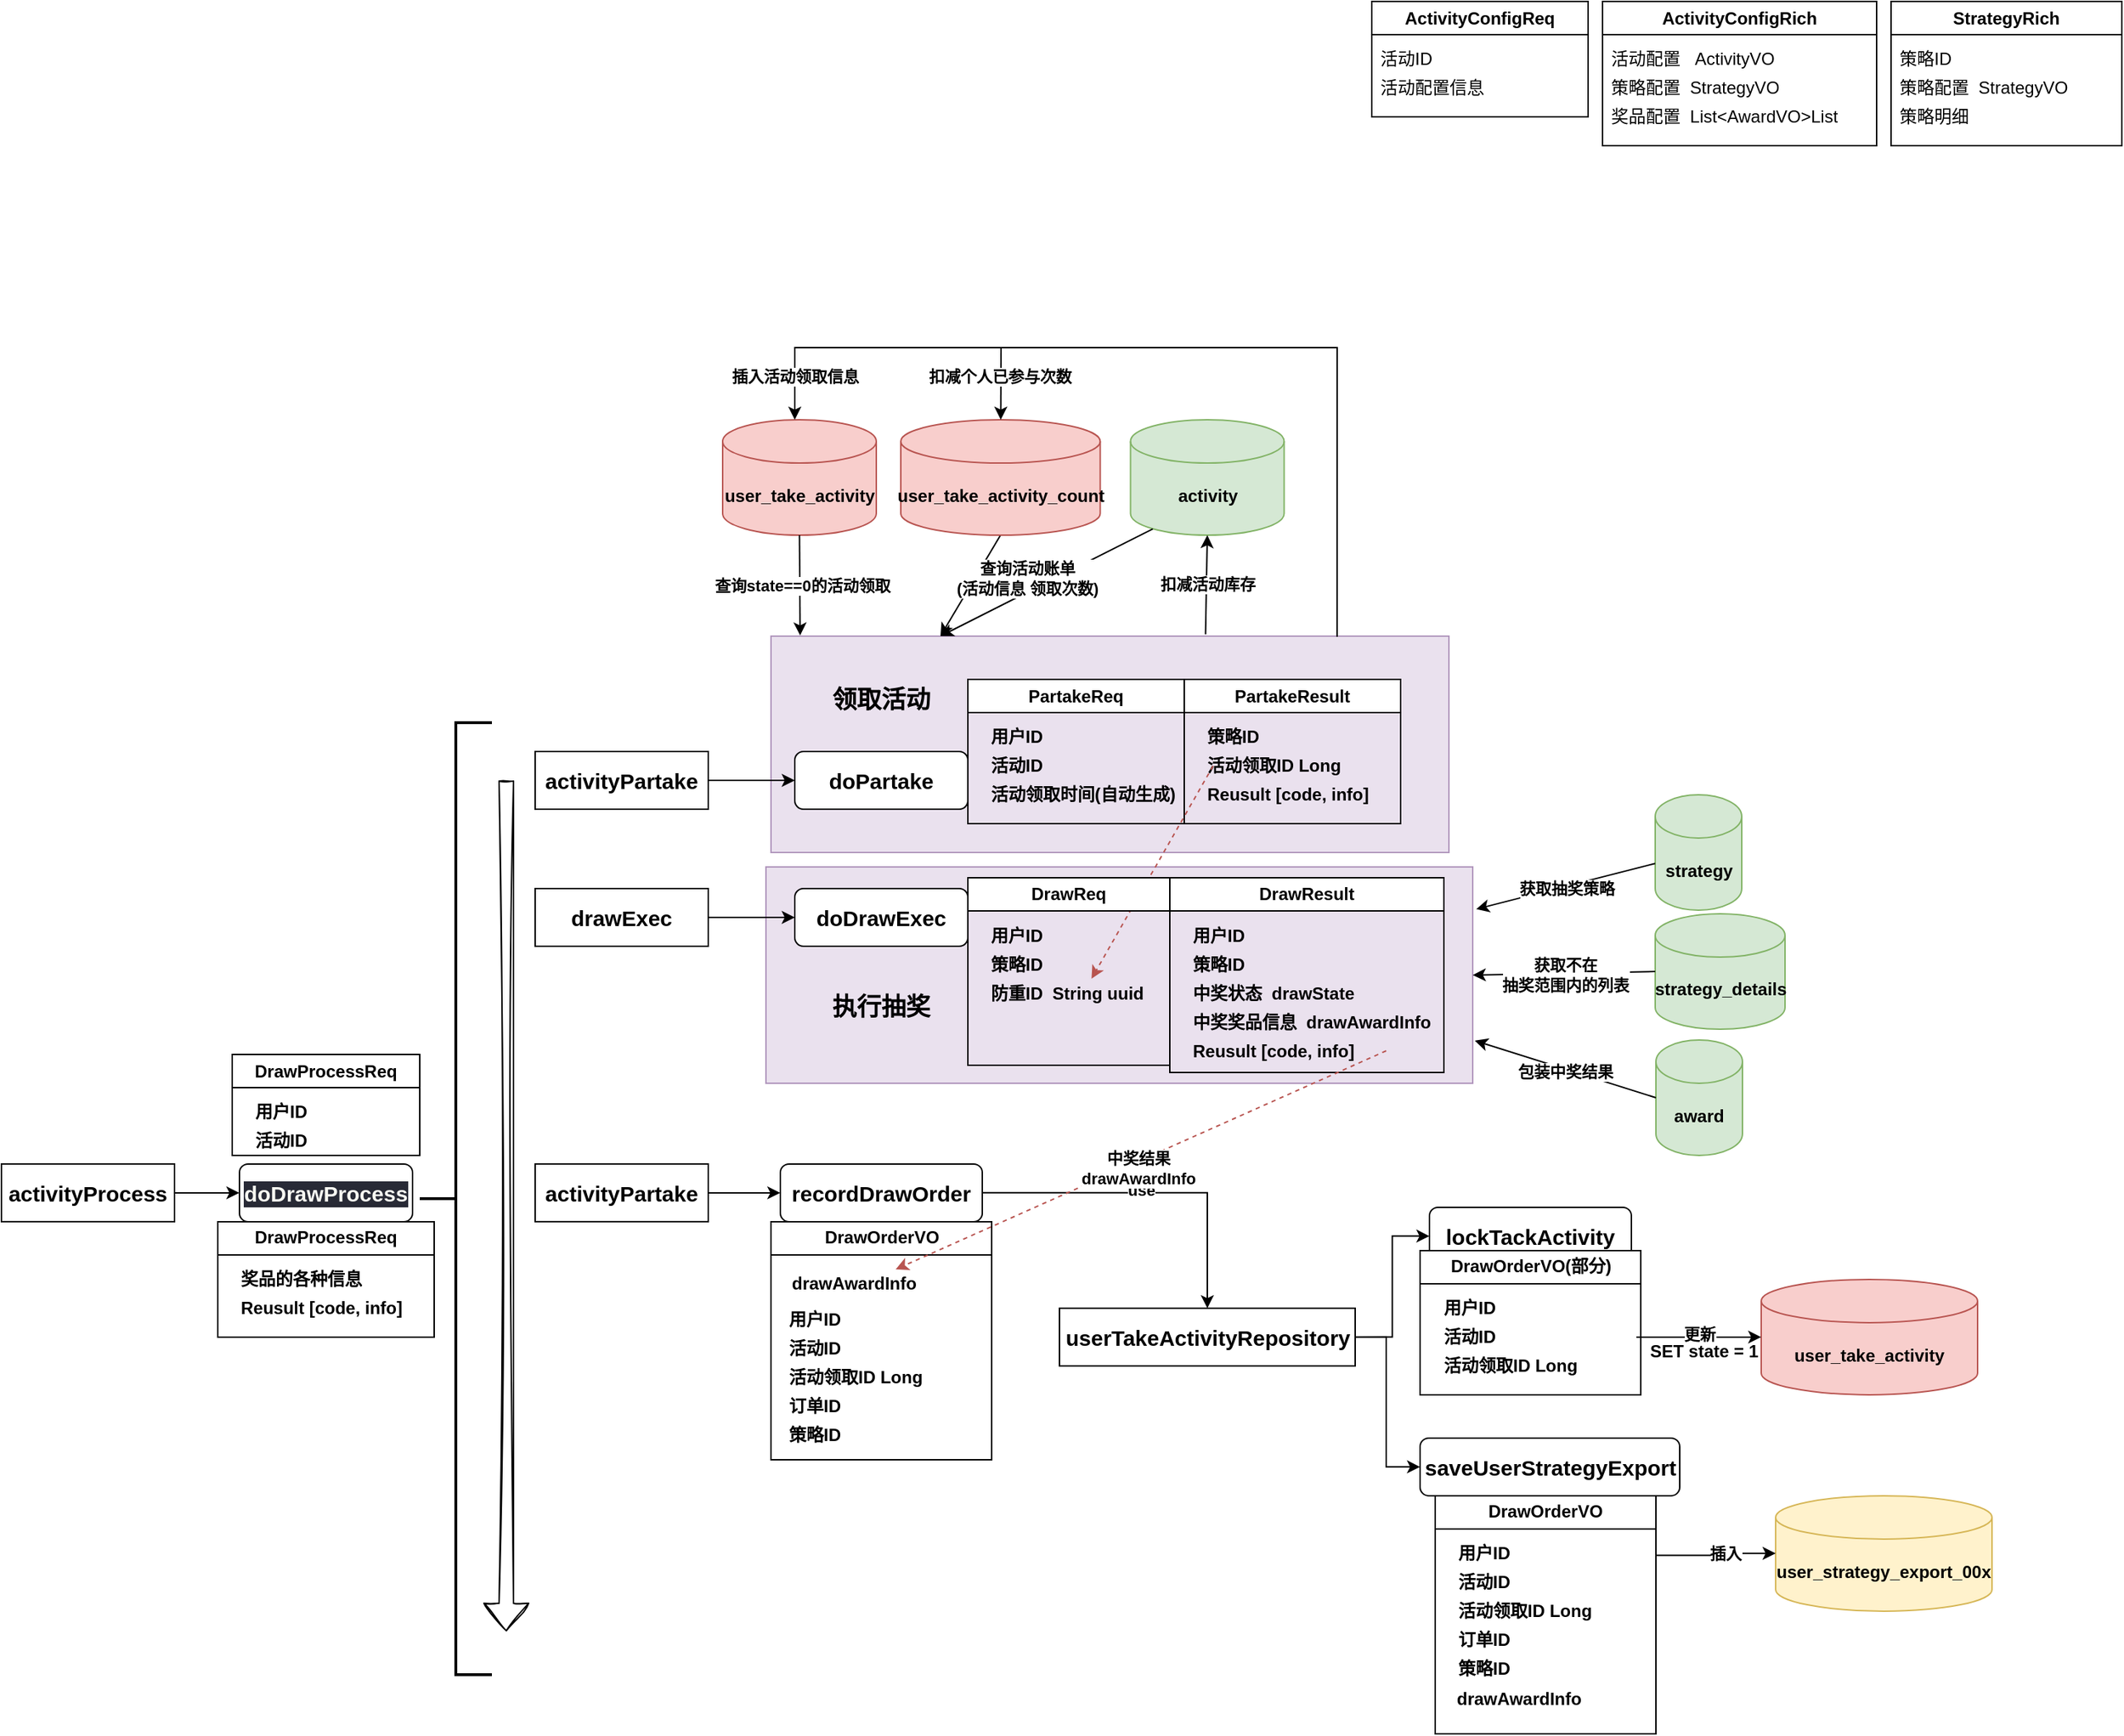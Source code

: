 <mxfile version="21.6.5" type="github">
  <diagram name="第 1 页" id="K2aoj24qo6fCBiK2xhCu">
    <mxGraphModel dx="1811" dy="1743" grid="1" gridSize="10" guides="1" tooltips="1" connect="1" arrows="1" fold="1" page="1" pageScale="1" pageWidth="827" pageHeight="1169" math="0" shadow="0">
      <root>
        <mxCell id="0" />
        <mxCell id="1" parent="0" />
        <mxCell id="bhpVkIt2kxP38X_LNIEm-8" value="" style="rounded=0;whiteSpace=wrap;html=1;opacity=70;fillColor=#e1d5e7;strokeColor=#9673a6;fontStyle=1" parent="1" vertex="1">
          <mxGeometry x="210" y="230" width="490" height="150" as="geometry" />
        </mxCell>
        <mxCell id="bhpVkIt2kxP38X_LNIEm-3" value="" style="rounded=0;whiteSpace=wrap;html=1;opacity=70;fillColor=#e1d5e7;strokeColor=#9673a6;fontStyle=1" parent="1" vertex="1">
          <mxGeometry x="213.5" y="70" width="470" height="150" as="geometry" />
        </mxCell>
        <mxCell id="P5Fd3_mxE8bLp7_tiNSp-10" value="" style="edgeStyle=orthogonalEdgeStyle;rounded=0;orthogonalLoop=1;jettySize=auto;html=1;fontStyle=1" parent="1" source="P5Fd3_mxE8bLp7_tiNSp-1" target="P5Fd3_mxE8bLp7_tiNSp-9" edge="1">
          <mxGeometry relative="1" as="geometry" />
        </mxCell>
        <mxCell id="P5Fd3_mxE8bLp7_tiNSp-1" value="&lt;font style=&quot;font-size: 15px;&quot;&gt;activityPartake&lt;/font&gt;" style="rounded=0;whiteSpace=wrap;html=1;fontStyle=1" parent="1" vertex="1">
          <mxGeometry x="50" y="150" width="120" height="40" as="geometry" />
        </mxCell>
        <mxCell id="P5Fd3_mxE8bLp7_tiNSp-9" value="&lt;font style=&quot;font-size: 15px;&quot;&gt;doPartake&lt;/font&gt;" style="rounded=1;whiteSpace=wrap;html=1;glass=0;shadow=0;fontStyle=1" parent="1" vertex="1">
          <mxGeometry x="230" y="150" width="120" height="40" as="geometry" />
        </mxCell>
        <mxCell id="P5Fd3_mxE8bLp7_tiNSp-16" value="&lt;div data-darkreader-inline-color=&quot;&quot; data-darkreader-inline-bgcolor=&quot;&quot; style=&quot;background-color: rgb(40, 42, 54); color: rgb(248, 248, 242); --darkreader-inline-bgcolor: #20222b; --darkreader-inline-color: #e8e8d5;&quot;&gt;&lt;font style=&quot;font-size: 15px;&quot;&gt;doDrawProcess&lt;/font&gt;&lt;/div&gt;" style="rounded=1;whiteSpace=wrap;html=1;glass=0;shadow=0;fontStyle=1" parent="1" vertex="1">
          <mxGeometry x="-155" y="435.94" width="120" height="40" as="geometry" />
        </mxCell>
        <mxCell id="P5Fd3_mxE8bLp7_tiNSp-20" value="" style="strokeWidth=2;html=1;shape=mxgraph.flowchart.annotation_2;align=left;labelPosition=right;pointerEvents=1;fontStyle=1" parent="1" vertex="1">
          <mxGeometry x="-30" y="130" width="50" height="660" as="geometry" />
        </mxCell>
        <mxCell id="P5Fd3_mxE8bLp7_tiNSp-42" value="PartakeReq" style="swimlane;whiteSpace=wrap;html=1;fontStyle=1" parent="1" vertex="1">
          <mxGeometry x="350" y="100" width="150" height="100" as="geometry" />
        </mxCell>
        <mxCell id="P5Fd3_mxE8bLp7_tiNSp-43" value="用户ID" style="text;strokeColor=none;fillColor=none;align=left;verticalAlign=middle;spacingLeft=4;spacingRight=4;overflow=hidden;points=[[0,0.5],[1,0.5]];portConstraint=eastwest;rotatable=0;whiteSpace=wrap;html=1;fontStyle=1" parent="P5Fd3_mxE8bLp7_tiNSp-42" vertex="1">
          <mxGeometry x="10" y="30" width="100" height="20" as="geometry" />
        </mxCell>
        <mxCell id="P5Fd3_mxE8bLp7_tiNSp-44" value="活动ID" style="text;strokeColor=none;fillColor=none;align=left;verticalAlign=middle;spacingLeft=4;spacingRight=4;overflow=hidden;points=[[0,0.5],[1,0.5]];portConstraint=eastwest;rotatable=0;whiteSpace=wrap;html=1;fontStyle=1" parent="P5Fd3_mxE8bLp7_tiNSp-42" vertex="1">
          <mxGeometry x="10" y="50" width="140" height="20" as="geometry" />
        </mxCell>
        <mxCell id="P5Fd3_mxE8bLp7_tiNSp-56" value="活动领取时间(自动生成)" style="text;strokeColor=none;fillColor=none;align=left;verticalAlign=middle;spacingLeft=4;spacingRight=4;overflow=hidden;points=[[0,0.5],[1,0.5]];portConstraint=eastwest;rotatable=0;whiteSpace=wrap;html=1;fontStyle=1" parent="P5Fd3_mxE8bLp7_tiNSp-42" vertex="1">
          <mxGeometry x="10" y="70" width="140" height="20" as="geometry" />
        </mxCell>
        <mxCell id="P5Fd3_mxE8bLp7_tiNSp-45" value="DrawProcessReq" style="swimlane;whiteSpace=wrap;html=1;fontStyle=1" parent="1" vertex="1">
          <mxGeometry x="-160" y="360" width="130" height="70" as="geometry" />
        </mxCell>
        <mxCell id="P5Fd3_mxE8bLp7_tiNSp-46" value="用户ID" style="text;strokeColor=none;fillColor=none;align=left;verticalAlign=middle;spacingLeft=4;spacingRight=4;overflow=hidden;points=[[0,0.5],[1,0.5]];portConstraint=eastwest;rotatable=0;whiteSpace=wrap;html=1;fontStyle=1" parent="P5Fd3_mxE8bLp7_tiNSp-45" vertex="1">
          <mxGeometry x="10" y="30" width="100" height="20" as="geometry" />
        </mxCell>
        <mxCell id="P5Fd3_mxE8bLp7_tiNSp-47" value="活动ID" style="text;strokeColor=none;fillColor=none;align=left;verticalAlign=middle;spacingLeft=4;spacingRight=4;overflow=hidden;points=[[0,0.5],[1,0.5]];portConstraint=eastwest;rotatable=0;whiteSpace=wrap;html=1;fontStyle=1" parent="P5Fd3_mxE8bLp7_tiNSp-45" vertex="1">
          <mxGeometry x="10" y="50" width="140" height="20" as="geometry" />
        </mxCell>
        <mxCell id="P5Fd3_mxE8bLp7_tiNSp-58" value="" style="edgeStyle=orthogonalEdgeStyle;rounded=0;orthogonalLoop=1;jettySize=auto;html=1;fontStyle=1" parent="1" source="P5Fd3_mxE8bLp7_tiNSp-48" target="P5Fd3_mxE8bLp7_tiNSp-57" edge="1">
          <mxGeometry relative="1" as="geometry" />
        </mxCell>
        <mxCell id="P5Fd3_mxE8bLp7_tiNSp-48" value="&lt;font style=&quot;font-size: 15px;&quot;&gt;drawExec&lt;/font&gt;" style="rounded=0;whiteSpace=wrap;html=1;fontStyle=1" parent="1" vertex="1">
          <mxGeometry x="50" y="245" width="120" height="40" as="geometry" />
        </mxCell>
        <mxCell id="P5Fd3_mxE8bLp7_tiNSp-49" value="DrawProcessReq" style="swimlane;whiteSpace=wrap;html=1;fontStyle=1" parent="1" vertex="1">
          <mxGeometry x="-170" y="475.94" width="150" height="80" as="geometry" />
        </mxCell>
        <mxCell id="P5Fd3_mxE8bLp7_tiNSp-50" value="奖品的各种信息" style="text;strokeColor=none;fillColor=none;align=left;verticalAlign=middle;spacingLeft=4;spacingRight=4;overflow=hidden;points=[[0,0.5],[1,0.5]];portConstraint=eastwest;rotatable=0;whiteSpace=wrap;html=1;fontStyle=1" parent="P5Fd3_mxE8bLp7_tiNSp-49" vertex="1">
          <mxGeometry x="10" y="30" width="100" height="20" as="geometry" />
        </mxCell>
        <mxCell id="P5Fd3_mxE8bLp7_tiNSp-85" value="Reusult [code, info]" style="text;strokeColor=none;fillColor=none;align=left;verticalAlign=middle;spacingLeft=4;spacingRight=4;overflow=hidden;points=[[0,0.5],[1,0.5]];portConstraint=eastwest;rotatable=0;whiteSpace=wrap;html=1;fontStyle=1" parent="P5Fd3_mxE8bLp7_tiNSp-49" vertex="1">
          <mxGeometry x="10" y="50" width="140" height="20" as="geometry" />
        </mxCell>
        <mxCell id="P5Fd3_mxE8bLp7_tiNSp-53" value="ActivityConfigReq" style="swimlane;whiteSpace=wrap;html=1;" parent="1" vertex="1">
          <mxGeometry x="630" y="-370" width="150" height="80" as="geometry" />
        </mxCell>
        <mxCell id="P5Fd3_mxE8bLp7_tiNSp-54" value="活动配置信息" style="text;strokeColor=none;fillColor=none;align=left;verticalAlign=middle;spacingLeft=4;spacingRight=4;overflow=hidden;points=[[0,0.5],[1,0.5]];portConstraint=eastwest;rotatable=0;whiteSpace=wrap;html=1;" parent="P5Fd3_mxE8bLp7_tiNSp-53" vertex="1">
          <mxGeometry y="50" width="100" height="20" as="geometry" />
        </mxCell>
        <mxCell id="P5Fd3_mxE8bLp7_tiNSp-55" value="活动ID" style="text;strokeColor=none;fillColor=none;align=left;verticalAlign=middle;spacingLeft=4;spacingRight=4;overflow=hidden;points=[[0,0.5],[1,0.5]];portConstraint=eastwest;rotatable=0;whiteSpace=wrap;html=1;" parent="P5Fd3_mxE8bLp7_tiNSp-53" vertex="1">
          <mxGeometry y="30" width="140" height="20" as="geometry" />
        </mxCell>
        <mxCell id="P5Fd3_mxE8bLp7_tiNSp-63" value="PartakeResult" style="swimlane;whiteSpace=wrap;html=1;fontStyle=1" parent="1" vertex="1">
          <mxGeometry x="500" y="100" width="150" height="100" as="geometry" />
        </mxCell>
        <mxCell id="P5Fd3_mxE8bLp7_tiNSp-64" value="策略ID" style="text;strokeColor=none;fillColor=none;align=left;verticalAlign=middle;spacingLeft=4;spacingRight=4;overflow=hidden;points=[[0,0.5],[1,0.5]];portConstraint=eastwest;rotatable=0;whiteSpace=wrap;html=1;fontStyle=1" parent="P5Fd3_mxE8bLp7_tiNSp-63" vertex="1">
          <mxGeometry x="10" y="30" width="100" height="20" as="geometry" />
        </mxCell>
        <mxCell id="P5Fd3_mxE8bLp7_tiNSp-65" value="活动领取ID Long takeId" style="text;strokeColor=none;fillColor=none;align=left;verticalAlign=middle;spacingLeft=4;spacingRight=4;overflow=hidden;points=[[0,0.5],[1,0.5]];portConstraint=eastwest;rotatable=0;whiteSpace=wrap;html=1;fontStyle=1" parent="P5Fd3_mxE8bLp7_tiNSp-63" vertex="1">
          <mxGeometry x="10" y="50" width="140" height="20" as="geometry" />
        </mxCell>
        <mxCell id="P5Fd3_mxE8bLp7_tiNSp-66" value="Reusult [code, info]" style="text;strokeColor=none;fillColor=none;align=left;verticalAlign=middle;spacingLeft=4;spacingRight=4;overflow=hidden;points=[[0,0.5],[1,0.5]];portConstraint=eastwest;rotatable=0;whiteSpace=wrap;html=1;fontStyle=1" parent="P5Fd3_mxE8bLp7_tiNSp-63" vertex="1">
          <mxGeometry x="10" y="70" width="140" height="20" as="geometry" />
        </mxCell>
        <mxCell id="P5Fd3_mxE8bLp7_tiNSp-83" value="" style="endArrow=classic;html=1;rounded=0;dashed=1;fillColor=#f8cecc;strokeColor=#b85450;fontStyle=1" parent="P5Fd3_mxE8bLp7_tiNSp-63" target="P5Fd3_mxE8bLp7_tiNSp-62" edge="1">
          <mxGeometry width="50" height="50" relative="1" as="geometry">
            <mxPoint x="20" y="60" as="sourcePoint" />
            <mxPoint x="-30" y="110" as="targetPoint" />
          </mxGeometry>
        </mxCell>
        <mxCell id="P5Fd3_mxE8bLp7_tiNSp-67" value="ActivityConfigRich" style="swimlane;whiteSpace=wrap;html=1;" parent="1" vertex="1">
          <mxGeometry x="790" y="-370" width="190" height="100" as="geometry" />
        </mxCell>
        <mxCell id="P5Fd3_mxE8bLp7_tiNSp-68" value="策略配置&amp;nbsp;&amp;nbsp;StrategyVO" style="text;strokeColor=none;fillColor=none;align=left;verticalAlign=middle;spacingLeft=4;spacingRight=4;overflow=hidden;points=[[0,0.5],[1,0.5]];portConstraint=eastwest;rotatable=0;whiteSpace=wrap;html=1;" parent="P5Fd3_mxE8bLp7_tiNSp-67" vertex="1">
          <mxGeometry y="50" width="160" height="20" as="geometry" />
        </mxCell>
        <mxCell id="P5Fd3_mxE8bLp7_tiNSp-69" value="活动配置&amp;nbsp; &amp;nbsp;ActivityVO" style="text;strokeColor=none;fillColor=none;align=left;verticalAlign=middle;spacingLeft=4;spacingRight=4;overflow=hidden;points=[[0,0.5],[1,0.5]];portConstraint=eastwest;rotatable=0;whiteSpace=wrap;html=1;" parent="P5Fd3_mxE8bLp7_tiNSp-67" vertex="1">
          <mxGeometry y="30" width="150" height="20" as="geometry" />
        </mxCell>
        <mxCell id="P5Fd3_mxE8bLp7_tiNSp-70" value="奖品配置&amp;nbsp;&amp;nbsp;List&amp;lt;AwardVO&amp;gt;List" style="text;strokeColor=none;fillColor=none;align=left;verticalAlign=middle;spacingLeft=4;spacingRight=4;overflow=hidden;points=[[0,0.5],[1,0.5]];portConstraint=eastwest;rotatable=0;whiteSpace=wrap;html=1;" parent="P5Fd3_mxE8bLp7_tiNSp-67" vertex="1">
          <mxGeometry y="70" width="190" height="20" as="geometry" />
        </mxCell>
        <mxCell id="P5Fd3_mxE8bLp7_tiNSp-78" value="StrategyRich" style="swimlane;whiteSpace=wrap;html=1;" parent="1" vertex="1">
          <mxGeometry x="990" y="-370" width="160" height="100" as="geometry" />
        </mxCell>
        <mxCell id="P5Fd3_mxE8bLp7_tiNSp-80" value="策略ID" style="text;strokeColor=none;fillColor=none;align=left;verticalAlign=middle;spacingLeft=4;spacingRight=4;overflow=hidden;points=[[0,0.5],[1,0.5]];portConstraint=eastwest;rotatable=0;whiteSpace=wrap;html=1;" parent="P5Fd3_mxE8bLp7_tiNSp-78" vertex="1">
          <mxGeometry y="30" width="140" height="20" as="geometry" />
        </mxCell>
        <mxCell id="P5Fd3_mxE8bLp7_tiNSp-81" value="策略配置&amp;nbsp;&amp;nbsp;StrategyVO" style="text;strokeColor=none;fillColor=none;align=left;verticalAlign=middle;spacingLeft=4;spacingRight=4;overflow=hidden;points=[[0,0.5],[1,0.5]];portConstraint=eastwest;rotatable=0;whiteSpace=wrap;html=1;" parent="P5Fd3_mxE8bLp7_tiNSp-78" vertex="1">
          <mxGeometry y="50" width="160" height="20" as="geometry" />
        </mxCell>
        <mxCell id="P5Fd3_mxE8bLp7_tiNSp-82" value="策略明细&amp;nbsp;&amp;nbsp;" style="text;strokeColor=none;fillColor=none;align=left;verticalAlign=middle;spacingLeft=4;spacingRight=4;overflow=hidden;points=[[0,0.5],[1,0.5]];portConstraint=eastwest;rotatable=0;whiteSpace=wrap;html=1;" parent="P5Fd3_mxE8bLp7_tiNSp-78" vertex="1">
          <mxGeometry y="70" width="160" height="20" as="geometry" />
        </mxCell>
        <mxCell id="P5Fd3_mxE8bLp7_tiNSp-88" value="" style="edgeStyle=orthogonalEdgeStyle;rounded=0;orthogonalLoop=1;jettySize=auto;html=1;fontStyle=1" parent="1" source="P5Fd3_mxE8bLp7_tiNSp-86" target="P5Fd3_mxE8bLp7_tiNSp-87" edge="1">
          <mxGeometry relative="1" as="geometry" />
        </mxCell>
        <mxCell id="P5Fd3_mxE8bLp7_tiNSp-86" value="&lt;font style=&quot;font-size: 15px;&quot;&gt;activityPartake&lt;/font&gt;" style="rounded=0;whiteSpace=wrap;html=1;fontStyle=1" parent="1" vertex="1">
          <mxGeometry x="50" y="435.94" width="120" height="40" as="geometry" />
        </mxCell>
        <mxCell id="P5Fd3_mxE8bLp7_tiNSp-98" value="" style="edgeStyle=orthogonalEdgeStyle;rounded=0;orthogonalLoop=1;jettySize=auto;html=1;fontStyle=1" parent="1" source="P5Fd3_mxE8bLp7_tiNSp-87" target="P5Fd3_mxE8bLp7_tiNSp-97" edge="1">
          <mxGeometry relative="1" as="geometry">
            <Array as="points">
              <mxPoint x="516" y="456" />
            </Array>
          </mxGeometry>
        </mxCell>
        <mxCell id="P5Fd3_mxE8bLp7_tiNSp-99" value="use" style="edgeLabel;html=1;align=center;verticalAlign=middle;resizable=0;points=[];fontStyle=1" parent="P5Fd3_mxE8bLp7_tiNSp-98" vertex="1" connectable="0">
          <mxGeometry x="-0.067" y="2" relative="1" as="geometry">
            <mxPoint as="offset" />
          </mxGeometry>
        </mxCell>
        <mxCell id="P5Fd3_mxE8bLp7_tiNSp-87" value="&lt;font style=&quot;font-size: 15px;&quot;&gt;recordDrawOrder&lt;/font&gt;" style="rounded=1;whiteSpace=wrap;html=1;glass=0;shadow=0;fontStyle=1" parent="1" vertex="1">
          <mxGeometry x="220" y="435.94" width="140" height="40" as="geometry" />
        </mxCell>
        <mxCell id="P5Fd3_mxE8bLp7_tiNSp-89" value="DrawOrderVO" style="swimlane;whiteSpace=wrap;html=1;fontStyle=1" parent="1" vertex="1">
          <mxGeometry x="213.5" y="475.94" width="153" height="165" as="geometry" />
        </mxCell>
        <mxCell id="P5Fd3_mxE8bLp7_tiNSp-90" value="用户ID" style="text;strokeColor=none;fillColor=none;align=left;verticalAlign=middle;spacingLeft=4;spacingRight=4;overflow=hidden;points=[[0,0.5],[1,0.5]];portConstraint=eastwest;rotatable=0;whiteSpace=wrap;html=1;fontStyle=1" parent="P5Fd3_mxE8bLp7_tiNSp-89" vertex="1">
          <mxGeometry x="6.5" y="58.06" width="100" height="20" as="geometry" />
        </mxCell>
        <mxCell id="P5Fd3_mxE8bLp7_tiNSp-91" value="活动ID" style="text;strokeColor=none;fillColor=none;align=left;verticalAlign=middle;spacingLeft=4;spacingRight=4;overflow=hidden;points=[[0,0.5],[1,0.5]];portConstraint=eastwest;rotatable=0;whiteSpace=wrap;html=1;fontStyle=1" parent="P5Fd3_mxE8bLp7_tiNSp-89" vertex="1">
          <mxGeometry x="6.5" y="78.06" width="140" height="20" as="geometry" />
        </mxCell>
        <mxCell id="P5Fd3_mxE8bLp7_tiNSp-93" value="活动领取ID Long takeId" style="text;strokeColor=none;fillColor=none;align=left;verticalAlign=middle;spacingLeft=4;spacingRight=4;overflow=hidden;points=[[0,0.5],[1,0.5]];portConstraint=eastwest;rotatable=0;whiteSpace=wrap;html=1;fontStyle=1" parent="P5Fd3_mxE8bLp7_tiNSp-89" vertex="1">
          <mxGeometry x="6.5" y="98.06" width="140" height="20" as="geometry" />
        </mxCell>
        <mxCell id="P5Fd3_mxE8bLp7_tiNSp-92" value="订单ID" style="text;strokeColor=none;fillColor=none;align=left;verticalAlign=middle;spacingLeft=4;spacingRight=4;overflow=hidden;points=[[0,0.5],[1,0.5]];portConstraint=eastwest;rotatable=0;whiteSpace=wrap;html=1;fontStyle=1" parent="P5Fd3_mxE8bLp7_tiNSp-89" vertex="1">
          <mxGeometry x="6.5" y="118.06" width="140" height="20" as="geometry" />
        </mxCell>
        <mxCell id="P5Fd3_mxE8bLp7_tiNSp-94" value="策略ID" style="text;strokeColor=none;fillColor=none;align=left;verticalAlign=middle;spacingLeft=4;spacingRight=4;overflow=hidden;points=[[0,0.5],[1,0.5]];portConstraint=eastwest;rotatable=0;whiteSpace=wrap;html=1;fontStyle=1" parent="P5Fd3_mxE8bLp7_tiNSp-89" vertex="1">
          <mxGeometry x="6.5" y="138.06" width="140" height="20" as="geometry" />
        </mxCell>
        <mxCell id="P5Fd3_mxE8bLp7_tiNSp-96" value="drawAwardInfo" style="text;strokeColor=none;fillColor=none;align=left;verticalAlign=middle;spacingLeft=4;spacingRight=4;overflow=hidden;points=[[0,0.5],[1,0.5]];portConstraint=eastwest;rotatable=0;whiteSpace=wrap;html=1;fontStyle=1" parent="P5Fd3_mxE8bLp7_tiNSp-89" vertex="1">
          <mxGeometry x="8" y="33.06" width="112" height="20" as="geometry" />
        </mxCell>
        <mxCell id="P5Fd3_mxE8bLp7_tiNSp-101" value="" style="edgeStyle=orthogonalEdgeStyle;rounded=0;orthogonalLoop=1;jettySize=auto;html=1;entryX=0;entryY=0.5;entryDx=0;entryDy=0;fontStyle=1" parent="1" source="P5Fd3_mxE8bLp7_tiNSp-97" target="P5Fd3_mxE8bLp7_tiNSp-100" edge="1">
          <mxGeometry relative="1" as="geometry" />
        </mxCell>
        <mxCell id="P5Fd3_mxE8bLp7_tiNSp-114" style="edgeStyle=orthogonalEdgeStyle;rounded=0;orthogonalLoop=1;jettySize=auto;html=1;exitX=1;exitY=0.5;exitDx=0;exitDy=0;entryX=0;entryY=0.5;entryDx=0;entryDy=0;fontStyle=1" parent="1" source="P5Fd3_mxE8bLp7_tiNSp-97" target="P5Fd3_mxE8bLp7_tiNSp-109" edge="1">
          <mxGeometry relative="1" as="geometry">
            <Array as="points">
              <mxPoint x="640" y="555.94" />
              <mxPoint x="640" y="645.94" />
            </Array>
          </mxGeometry>
        </mxCell>
        <mxCell id="P5Fd3_mxE8bLp7_tiNSp-97" value="&lt;font style=&quot;font-size: 15px;&quot;&gt;userTakeActivityRepository&lt;/font&gt;" style="rounded=0;whiteSpace=wrap;html=1;fontStyle=1" parent="1" vertex="1">
          <mxGeometry x="413.5" y="535.94" width="205" height="40" as="geometry" />
        </mxCell>
        <mxCell id="P5Fd3_mxE8bLp7_tiNSp-100" value="&lt;font style=&quot;font-size: 15px;&quot;&gt;lockTackActivity&lt;/font&gt;" style="rounded=1;whiteSpace=wrap;html=1;glass=0;shadow=0;fontStyle=1" parent="1" vertex="1">
          <mxGeometry x="670" y="465.94" width="140" height="40" as="geometry" />
        </mxCell>
        <mxCell id="P5Fd3_mxE8bLp7_tiNSp-102" value="DrawOrderVO(部分)" style="swimlane;whiteSpace=wrap;html=1;fontStyle=1" parent="1" vertex="1">
          <mxGeometry x="663.5" y="495.94" width="153" height="100" as="geometry" />
        </mxCell>
        <mxCell id="P5Fd3_mxE8bLp7_tiNSp-103" value="用户ID" style="text;strokeColor=none;fillColor=none;align=left;verticalAlign=middle;spacingLeft=4;spacingRight=4;overflow=hidden;points=[[0,0.5],[1,0.5]];portConstraint=eastwest;rotatable=0;whiteSpace=wrap;html=1;fontStyle=1" parent="P5Fd3_mxE8bLp7_tiNSp-102" vertex="1">
          <mxGeometry x="10" y="30" width="100" height="20" as="geometry" />
        </mxCell>
        <mxCell id="P5Fd3_mxE8bLp7_tiNSp-104" value="活动ID" style="text;strokeColor=none;fillColor=none;align=left;verticalAlign=middle;spacingLeft=4;spacingRight=4;overflow=hidden;points=[[0,0.5],[1,0.5]];portConstraint=eastwest;rotatable=0;whiteSpace=wrap;html=1;fontStyle=1" parent="P5Fd3_mxE8bLp7_tiNSp-102" vertex="1">
          <mxGeometry x="10" y="50" width="140" height="20" as="geometry" />
        </mxCell>
        <mxCell id="P5Fd3_mxE8bLp7_tiNSp-105" value="活动领取ID Long takeId" style="text;strokeColor=none;fillColor=none;align=left;verticalAlign=middle;spacingLeft=4;spacingRight=4;overflow=hidden;points=[[0,0.5],[1,0.5]];portConstraint=eastwest;rotatable=0;whiteSpace=wrap;html=1;fontStyle=1" parent="P5Fd3_mxE8bLp7_tiNSp-102" vertex="1">
          <mxGeometry x="10" y="70" width="140" height="20" as="geometry" />
        </mxCell>
        <mxCell id="P5Fd3_mxE8bLp7_tiNSp-109" value="&lt;font style=&quot;font-size: 15px;&quot;&gt;saveUserStrategyExport&lt;/font&gt;" style="rounded=1;whiteSpace=wrap;html=1;glass=0;shadow=0;fontStyle=1" parent="1" vertex="1">
          <mxGeometry x="663.5" y="625.94" width="180" height="40" as="geometry" />
        </mxCell>
        <mxCell id="P5Fd3_mxE8bLp7_tiNSp-115" value="DrawOrderVO" style="swimlane;whiteSpace=wrap;html=1;fontStyle=1" parent="1" vertex="1">
          <mxGeometry x="674" y="665.94" width="153" height="165" as="geometry" />
        </mxCell>
        <mxCell id="P5Fd3_mxE8bLp7_tiNSp-116" value="用户ID" style="text;strokeColor=none;fillColor=none;align=left;verticalAlign=middle;spacingLeft=4;spacingRight=4;overflow=hidden;points=[[0,0.5],[1,0.5]];portConstraint=eastwest;rotatable=0;whiteSpace=wrap;html=1;fontStyle=1" parent="P5Fd3_mxE8bLp7_tiNSp-115" vertex="1">
          <mxGeometry x="10" y="30" width="100" height="20" as="geometry" />
        </mxCell>
        <mxCell id="P5Fd3_mxE8bLp7_tiNSp-117" value="活动ID" style="text;strokeColor=none;fillColor=none;align=left;verticalAlign=middle;spacingLeft=4;spacingRight=4;overflow=hidden;points=[[0,0.5],[1,0.5]];portConstraint=eastwest;rotatable=0;whiteSpace=wrap;html=1;fontStyle=1" parent="P5Fd3_mxE8bLp7_tiNSp-115" vertex="1">
          <mxGeometry x="10" y="50" width="140" height="20" as="geometry" />
        </mxCell>
        <mxCell id="P5Fd3_mxE8bLp7_tiNSp-118" value="活动领取ID Long takeId" style="text;strokeColor=none;fillColor=none;align=left;verticalAlign=middle;spacingLeft=4;spacingRight=4;overflow=hidden;points=[[0,0.5],[1,0.5]];portConstraint=eastwest;rotatable=0;whiteSpace=wrap;html=1;fontStyle=1" parent="P5Fd3_mxE8bLp7_tiNSp-115" vertex="1">
          <mxGeometry x="10" y="70" width="140" height="20" as="geometry" />
        </mxCell>
        <mxCell id="P5Fd3_mxE8bLp7_tiNSp-119" value="订单ID" style="text;strokeColor=none;fillColor=none;align=left;verticalAlign=middle;spacingLeft=4;spacingRight=4;overflow=hidden;points=[[0,0.5],[1,0.5]];portConstraint=eastwest;rotatable=0;whiteSpace=wrap;html=1;fontStyle=1" parent="P5Fd3_mxE8bLp7_tiNSp-115" vertex="1">
          <mxGeometry x="10" y="90" width="140" height="20" as="geometry" />
        </mxCell>
        <mxCell id="P5Fd3_mxE8bLp7_tiNSp-120" value="策略ID" style="text;strokeColor=none;fillColor=none;align=left;verticalAlign=middle;spacingLeft=4;spacingRight=4;overflow=hidden;points=[[0,0.5],[1,0.5]];portConstraint=eastwest;rotatable=0;whiteSpace=wrap;html=1;fontStyle=1" parent="P5Fd3_mxE8bLp7_tiNSp-115" vertex="1">
          <mxGeometry x="10" y="110" width="140" height="20" as="geometry" />
        </mxCell>
        <mxCell id="P5Fd3_mxE8bLp7_tiNSp-121" value="drawAwardInfo" style="text;strokeColor=none;fillColor=none;align=left;verticalAlign=middle;spacingLeft=4;spacingRight=4;overflow=hidden;points=[[0,0.5],[1,0.5]];portConstraint=eastwest;rotatable=0;whiteSpace=wrap;html=1;fontStyle=1" parent="P5Fd3_mxE8bLp7_tiNSp-115" vertex="1">
          <mxGeometry x="9" y="131" width="140" height="20" as="geometry" />
        </mxCell>
        <mxCell id="P5Fd3_mxE8bLp7_tiNSp-122" value="user_strategy_export_00x" style="shape=cylinder3;whiteSpace=wrap;html=1;boundedLbl=1;backgroundOutline=1;size=15;fillColor=#fff2cc;strokeColor=#d6b656;fontStyle=1" parent="1" vertex="1">
          <mxGeometry x="910" y="665.94" width="150" height="80" as="geometry" />
        </mxCell>
        <mxCell id="P5Fd3_mxE8bLp7_tiNSp-123" value="" style="edgeStyle=orthogonalEdgeStyle;rounded=0;orthogonalLoop=1;jettySize=auto;html=1;exitX=1;exitY=0.25;exitDx=0;exitDy=0;fontStyle=1" parent="1" source="P5Fd3_mxE8bLp7_tiNSp-115" target="P5Fd3_mxE8bLp7_tiNSp-122" edge="1">
          <mxGeometry relative="1" as="geometry">
            <mxPoint x="830" y="725.94" as="sourcePoint" />
          </mxGeometry>
        </mxCell>
        <mxCell id="P5Fd3_mxE8bLp7_tiNSp-124" value="插入" style="edgeLabel;html=1;align=center;verticalAlign=middle;resizable=0;points=[];fontStyle=1" parent="P5Fd3_mxE8bLp7_tiNSp-123" vertex="1" connectable="0">
          <mxGeometry x="0.164" relative="1" as="geometry">
            <mxPoint as="offset" />
          </mxGeometry>
        </mxCell>
        <mxCell id="P5Fd3_mxE8bLp7_tiNSp-125" value="user_take_activity" style="shape=cylinder3;whiteSpace=wrap;html=1;boundedLbl=1;backgroundOutline=1;size=15;fillColor=#f8cecc;strokeColor=#b85450;fontStyle=1" parent="1" vertex="1">
          <mxGeometry x="900" y="515.94" width="150" height="80" as="geometry" />
        </mxCell>
        <mxCell id="P5Fd3_mxE8bLp7_tiNSp-126" value="" style="edgeStyle=orthogonalEdgeStyle;rounded=0;orthogonalLoop=1;jettySize=auto;html=1;fontStyle=1" parent="1" source="P5Fd3_mxE8bLp7_tiNSp-104" target="P5Fd3_mxE8bLp7_tiNSp-125" edge="1">
          <mxGeometry relative="1" as="geometry" />
        </mxCell>
        <mxCell id="P5Fd3_mxE8bLp7_tiNSp-127" value="更新" style="edgeLabel;html=1;align=center;verticalAlign=middle;resizable=0;points=[];fontStyle=1" parent="P5Fd3_mxE8bLp7_tiNSp-126" vertex="1" connectable="0">
          <mxGeometry x="-0.004" y="2" relative="1" as="geometry">
            <mxPoint as="offset" />
          </mxGeometry>
        </mxCell>
        <mxCell id="P5Fd3_mxE8bLp7_tiNSp-128" value="SET state = 1" style="text;strokeColor=none;fillColor=none;align=left;verticalAlign=middle;spacingLeft=4;spacingRight=4;overflow=hidden;points=[[0,0.5],[1,0.5]];portConstraint=eastwest;rotatable=0;whiteSpace=wrap;html=1;fontStyle=1" parent="1" vertex="1">
          <mxGeometry x="816.5" y="555.94" width="100" height="20" as="geometry" />
        </mxCell>
        <mxCell id="bhpVkIt2kxP38X_LNIEm-1" value="user_take_activity" style="shape=cylinder3;whiteSpace=wrap;html=1;boundedLbl=1;backgroundOutline=1;size=15;fillColor=#f8cecc;strokeColor=#b85450;fontStyle=1" parent="1" vertex="1">
          <mxGeometry x="180" y="-80" width="106.5" height="80" as="geometry" />
        </mxCell>
        <mxCell id="bhpVkIt2kxP38X_LNIEm-6" value="" style="endArrow=classic;html=1;rounded=0;exitX=0.5;exitY=1;exitDx=0;exitDy=0;exitPerimeter=0;entryX=0.043;entryY=-0.003;entryDx=0;entryDy=0;entryPerimeter=0;fontStyle=1" parent="1" source="bhpVkIt2kxP38X_LNIEm-1" target="bhpVkIt2kxP38X_LNIEm-3" edge="1">
          <mxGeometry width="50" height="50" relative="1" as="geometry">
            <mxPoint x="290" y="80" as="sourcePoint" />
            <mxPoint x="290" y="60" as="targetPoint" />
          </mxGeometry>
        </mxCell>
        <mxCell id="bhpVkIt2kxP38X_LNIEm-7" value="查询state==0的活动领取" style="edgeLabel;html=1;align=center;verticalAlign=middle;resizable=0;points=[];fontStyle=1" parent="bhpVkIt2kxP38X_LNIEm-6" vertex="1" connectable="0">
          <mxGeometry x="-0.003" y="1" relative="1" as="geometry">
            <mxPoint as="offset" />
          </mxGeometry>
        </mxCell>
        <mxCell id="P5Fd3_mxE8bLp7_tiNSp-57" value="&lt;font style=&quot;font-size: 15px;&quot;&gt;doDrawExec&lt;/font&gt;" style="rounded=1;whiteSpace=wrap;html=1;glass=0;shadow=0;fontStyle=1" parent="1" vertex="1">
          <mxGeometry x="230" y="245" width="120" height="40" as="geometry" />
        </mxCell>
        <mxCell id="P5Fd3_mxE8bLp7_tiNSp-59" value="DrawReq" style="swimlane;whiteSpace=wrap;html=1;fontStyle=1" parent="1" vertex="1">
          <mxGeometry x="350" y="237.5" width="140" height="130" as="geometry" />
        </mxCell>
        <mxCell id="P5Fd3_mxE8bLp7_tiNSp-60" value="用户ID" style="text;strokeColor=none;fillColor=none;align=left;verticalAlign=middle;spacingLeft=4;spacingRight=4;overflow=hidden;points=[[0,0.5],[1,0.5]];portConstraint=eastwest;rotatable=0;whiteSpace=wrap;html=1;fontStyle=1" parent="P5Fd3_mxE8bLp7_tiNSp-59" vertex="1">
          <mxGeometry x="10" y="30" width="100" height="20" as="geometry" />
        </mxCell>
        <mxCell id="P5Fd3_mxE8bLp7_tiNSp-61" value="策略ID" style="text;strokeColor=none;fillColor=none;align=left;verticalAlign=middle;spacingLeft=4;spacingRight=4;overflow=hidden;points=[[0,0.5],[1,0.5]];portConstraint=eastwest;rotatable=0;whiteSpace=wrap;html=1;fontStyle=1" parent="P5Fd3_mxE8bLp7_tiNSp-59" vertex="1">
          <mxGeometry x="10" y="50" width="140" height="20" as="geometry" />
        </mxCell>
        <mxCell id="P5Fd3_mxE8bLp7_tiNSp-62" value="防重ID&amp;nbsp; String uuid" style="text;strokeColor=none;fillColor=none;align=left;verticalAlign=middle;spacingLeft=4;spacingRight=4;overflow=hidden;points=[[0,0.5],[1,0.5]];portConstraint=eastwest;rotatable=0;whiteSpace=wrap;html=1;fontStyle=1" parent="P5Fd3_mxE8bLp7_tiNSp-59" vertex="1">
          <mxGeometry x="10" y="70" width="140" height="20" as="geometry" />
        </mxCell>
        <mxCell id="P5Fd3_mxE8bLp7_tiNSp-73" value="DrawResult" style="swimlane;whiteSpace=wrap;html=1;fontStyle=1" parent="1" vertex="1">
          <mxGeometry x="490" y="237.5" width="190" height="135" as="geometry" />
        </mxCell>
        <mxCell id="P5Fd3_mxE8bLp7_tiNSp-74" value="用户ID" style="text;strokeColor=none;fillColor=none;align=left;verticalAlign=middle;spacingLeft=4;spacingRight=4;overflow=hidden;points=[[0,0.5],[1,0.5]];portConstraint=eastwest;rotatable=0;whiteSpace=wrap;html=1;fontStyle=1" parent="P5Fd3_mxE8bLp7_tiNSp-73" vertex="1">
          <mxGeometry x="10" y="30" width="100" height="20" as="geometry" />
        </mxCell>
        <mxCell id="P5Fd3_mxE8bLp7_tiNSp-75" value="策略ID" style="text;strokeColor=none;fillColor=none;align=left;verticalAlign=middle;spacingLeft=4;spacingRight=4;overflow=hidden;points=[[0,0.5],[1,0.5]];portConstraint=eastwest;rotatable=0;whiteSpace=wrap;html=1;fontStyle=1" parent="P5Fd3_mxE8bLp7_tiNSp-73" vertex="1">
          <mxGeometry x="10" y="50" width="140" height="20" as="geometry" />
        </mxCell>
        <mxCell id="P5Fd3_mxE8bLp7_tiNSp-76" value="中奖状态&amp;nbsp; drawState" style="text;strokeColor=none;fillColor=none;align=left;verticalAlign=middle;spacingLeft=4;spacingRight=4;overflow=hidden;points=[[0,0.5],[1,0.5]];portConstraint=eastwest;rotatable=0;whiteSpace=wrap;html=1;fontStyle=1" parent="P5Fd3_mxE8bLp7_tiNSp-73" vertex="1">
          <mxGeometry x="10" y="70" width="140" height="20" as="geometry" />
        </mxCell>
        <mxCell id="P5Fd3_mxE8bLp7_tiNSp-77" value="中奖奖品信息&amp;nbsp; drawAwardInfo" style="text;strokeColor=none;fillColor=none;align=left;verticalAlign=middle;spacingLeft=4;spacingRight=4;overflow=hidden;points=[[0,0.5],[1,0.5]];portConstraint=eastwest;rotatable=0;whiteSpace=wrap;html=1;fontStyle=1" parent="P5Fd3_mxE8bLp7_tiNSp-73" vertex="1">
          <mxGeometry x="10" y="90" width="180" height="20" as="geometry" />
        </mxCell>
        <mxCell id="P5Fd3_mxE8bLp7_tiNSp-84" value="Reusult [code, info]" style="text;strokeColor=none;fillColor=none;align=left;verticalAlign=middle;spacingLeft=4;spacingRight=4;overflow=hidden;points=[[0,0.5],[1,0.5]];portConstraint=eastwest;rotatable=0;whiteSpace=wrap;html=1;fontStyle=1" parent="P5Fd3_mxE8bLp7_tiNSp-73" vertex="1">
          <mxGeometry x="10" y="110" width="140" height="20" as="geometry" />
        </mxCell>
        <mxCell id="bhpVkIt2kxP38X_LNIEm-10" value="" style="endArrow=classic;html=1;rounded=0;exitX=0.5;exitY=1;exitDx=0;exitDy=0;exitPerimeter=0;entryX=0.25;entryY=0;entryDx=0;entryDy=0;fontStyle=1" parent="1" source="bhpVkIt2kxP38X_LNIEm-11" target="bhpVkIt2kxP38X_LNIEm-3" edge="1">
          <mxGeometry width="50" height="50" relative="1" as="geometry">
            <mxPoint x="400" y="70" as="sourcePoint" />
            <mxPoint x="449" y="30" as="targetPoint" />
          </mxGeometry>
        </mxCell>
        <mxCell id="bhpVkIt2kxP38X_LNIEm-13" value="" style="group;fontStyle=1" parent="1" vertex="1" connectable="0">
          <mxGeometry x="303.5" y="-80" width="138.25" height="80" as="geometry" />
        </mxCell>
        <mxCell id="bhpVkIt2kxP38X_LNIEm-11" value="user_take_activity_count" style="shape=cylinder3;whiteSpace=wrap;html=1;boundedLbl=1;backgroundOutline=1;size=15;fillColor=#f8cecc;strokeColor=#b85450;fontStyle=1" parent="bhpVkIt2kxP38X_LNIEm-13" vertex="1">
          <mxGeometry width="138.25" height="80" as="geometry" />
        </mxCell>
        <mxCell id="bhpVkIt2kxP38X_LNIEm-15" value="activity" style="shape=cylinder3;whiteSpace=wrap;html=1;boundedLbl=1;backgroundOutline=1;size=15;fillColor=#d5e8d4;strokeColor=#82b366;fontStyle=1" parent="1" vertex="1">
          <mxGeometry x="462.75" y="-80" width="106.5" height="80" as="geometry" />
        </mxCell>
        <mxCell id="bhpVkIt2kxP38X_LNIEm-16" value="" style="endArrow=classic;html=1;rounded=0;entryX=0.5;entryY=1;entryDx=0;entryDy=0;entryPerimeter=0;exitX=0.641;exitY=-0.008;exitDx=0;exitDy=0;exitPerimeter=0;fontStyle=1" parent="1" source="bhpVkIt2kxP38X_LNIEm-3" target="bhpVkIt2kxP38X_LNIEm-15" edge="1">
          <mxGeometry width="50" height="50" relative="1" as="geometry">
            <mxPoint x="570" y="70" as="sourcePoint" />
            <mxPoint x="620" y="20" as="targetPoint" />
          </mxGeometry>
        </mxCell>
        <mxCell id="bhpVkIt2kxP38X_LNIEm-18" value="扣减活动库存" style="edgeLabel;html=1;align=center;verticalAlign=middle;resizable=0;points=[];fontStyle=1" parent="bhpVkIt2kxP38X_LNIEm-16" vertex="1" connectable="0">
          <mxGeometry x="0.022" relative="1" as="geometry">
            <mxPoint as="offset" />
          </mxGeometry>
        </mxCell>
        <mxCell id="bhpVkIt2kxP38X_LNIEm-19" value="" style="endArrow=classic;html=1;rounded=0;exitX=0.145;exitY=1;exitDx=0;exitDy=-4.35;exitPerimeter=0;entryX=0.25;entryY=0;entryDx=0;entryDy=0;fontStyle=1" parent="1" source="bhpVkIt2kxP38X_LNIEm-15" target="bhpVkIt2kxP38X_LNIEm-3" edge="1">
          <mxGeometry width="50" height="50" relative="1" as="geometry">
            <mxPoint x="373" y="10" as="sourcePoint" />
            <mxPoint x="341" y="80" as="targetPoint" />
          </mxGeometry>
        </mxCell>
        <mxCell id="bhpVkIt2kxP38X_LNIEm-20" value="查询活动账单&lt;br&gt;(活动信息 领取次数)" style="edgeLabel;html=1;align=center;verticalAlign=middle;resizable=0;points=[];fontStyle=1" parent="bhpVkIt2kxP38X_LNIEm-19" vertex="1" connectable="0">
          <mxGeometry x="-0.077" relative="1" as="geometry">
            <mxPoint x="-20" as="offset" />
          </mxGeometry>
        </mxCell>
        <mxCell id="bhpVkIt2kxP38X_LNIEm-29" value="" style="edgeStyle=orthogonalEdgeStyle;rounded=0;orthogonalLoop=1;jettySize=auto;html=1;exitX=0.835;exitY=0.003;exitDx=0;exitDy=0;exitPerimeter=0;fontStyle=1" parent="1" source="bhpVkIt2kxP38X_LNIEm-3" edge="1">
          <mxGeometry relative="1" as="geometry">
            <mxPoint x="690" y="40" as="sourcePoint" />
            <mxPoint x="230" y="-80" as="targetPoint" />
            <Array as="points">
              <mxPoint x="606" y="-130" />
              <mxPoint x="230" y="-130" />
              <mxPoint x="230" y="-80" />
            </Array>
          </mxGeometry>
        </mxCell>
        <mxCell id="bhpVkIt2kxP38X_LNIEm-33" value="插入活动领取信息" style="edgeLabel;html=1;align=center;verticalAlign=middle;resizable=0;points=[];fontStyle=1" parent="bhpVkIt2kxP38X_LNIEm-29" vertex="1" connectable="0">
          <mxGeometry x="0.905" relative="1" as="geometry">
            <mxPoint as="offset" />
          </mxGeometry>
        </mxCell>
        <mxCell id="bhpVkIt2kxP38X_LNIEm-32" value="" style="endArrow=classic;html=1;rounded=0;fontStyle=1" parent="1" target="bhpVkIt2kxP38X_LNIEm-11" edge="1">
          <mxGeometry width="50" height="50" relative="1" as="geometry">
            <mxPoint x="373" y="-130" as="sourcePoint" />
            <mxPoint x="410" y="-110" as="targetPoint" />
          </mxGeometry>
        </mxCell>
        <mxCell id="bhpVkIt2kxP38X_LNIEm-35" value="扣减个人已参与次数" style="edgeLabel;html=1;align=center;verticalAlign=middle;resizable=0;points=[];fontStyle=1" parent="bhpVkIt2kxP38X_LNIEm-32" vertex="1" connectable="0">
          <mxGeometry x="-0.2" y="-1" relative="1" as="geometry">
            <mxPoint as="offset" />
          </mxGeometry>
        </mxCell>
        <mxCell id="bhpVkIt2kxP38X_LNIEm-37" value="strategy" style="shape=cylinder3;whiteSpace=wrap;html=1;boundedLbl=1;backgroundOutline=1;size=15;fillColor=#d5e8d4;strokeColor=#82b366;fontStyle=1" parent="1" vertex="1">
          <mxGeometry x="826.5" y="180" width="60" height="80" as="geometry" />
        </mxCell>
        <mxCell id="bhpVkIt2kxP38X_LNIEm-38" value="strategy_details" style="shape=cylinder3;whiteSpace=wrap;html=1;boundedLbl=1;backgroundOutline=1;size=15;fillColor=#d5e8d4;strokeColor=#82b366;fontStyle=1" parent="1" vertex="1">
          <mxGeometry x="826.5" y="262.5" width="90" height="80" as="geometry" />
        </mxCell>
        <mxCell id="bhpVkIt2kxP38X_LNIEm-40" value="" style="endArrow=classic;html=1;rounded=0;entryX=1.005;entryY=0.195;entryDx=0;entryDy=0;entryPerimeter=0;fontStyle=1" parent="1" source="bhpVkIt2kxP38X_LNIEm-37" target="bhpVkIt2kxP38X_LNIEm-8" edge="1">
          <mxGeometry width="50" height="50" relative="1" as="geometry">
            <mxPoint x="140" y="480" as="sourcePoint" />
            <mxPoint x="190" y="430" as="targetPoint" />
          </mxGeometry>
        </mxCell>
        <mxCell id="bhpVkIt2kxP38X_LNIEm-41" value="获取抽奖策略" style="edgeLabel;html=1;align=center;verticalAlign=middle;resizable=0;points=[];fontStyle=1" parent="bhpVkIt2kxP38X_LNIEm-40" vertex="1" connectable="0">
          <mxGeometry x="-0.001" y="1" relative="1" as="geometry">
            <mxPoint as="offset" />
          </mxGeometry>
        </mxCell>
        <mxCell id="bhpVkIt2kxP38X_LNIEm-43" value="" style="endArrow=classic;html=1;rounded=0;entryX=1;entryY=0.5;entryDx=0;entryDy=0;exitX=0;exitY=0.5;exitDx=0;exitDy=0;exitPerimeter=0;fontStyle=1" parent="1" source="bhpVkIt2kxP38X_LNIEm-38" target="bhpVkIt2kxP38X_LNIEm-8" edge="1">
          <mxGeometry width="50" height="50" relative="1" as="geometry">
            <mxPoint x="372.63" y="429" as="sourcePoint" />
            <mxPoint x="372.63" y="380" as="targetPoint" />
          </mxGeometry>
        </mxCell>
        <mxCell id="bhpVkIt2kxP38X_LNIEm-44" value="获取不在&lt;br&gt;抽奖范围内的列表" style="edgeLabel;html=1;align=center;verticalAlign=middle;resizable=0;points=[];fontStyle=1" parent="bhpVkIt2kxP38X_LNIEm-43" vertex="1" connectable="0">
          <mxGeometry x="-0.001" y="1" relative="1" as="geometry">
            <mxPoint as="offset" />
          </mxGeometry>
        </mxCell>
        <mxCell id="bhpVkIt2kxP38X_LNIEm-45" value="" style="endArrow=classic;html=1;rounded=0;dashed=1;fillColor=#f8cecc;strokeColor=#b85450;fontStyle=1;exitX=1;exitY=0.5;exitDx=0;exitDy=0;" parent="1" source="P5Fd3_mxE8bLp7_tiNSp-84" target="P5Fd3_mxE8bLp7_tiNSp-96" edge="1">
          <mxGeometry width="50" height="50" relative="1" as="geometry">
            <mxPoint x="673" y="354" as="sourcePoint" />
            <mxPoint x="59.5" y="534" as="targetPoint" />
          </mxGeometry>
        </mxCell>
        <mxCell id="bhpVkIt2kxP38X_LNIEm-46" value="中奖结果&lt;br&gt;drawAwardInfo" style="edgeLabel;html=1;align=center;verticalAlign=middle;resizable=0;points=[];fontStyle=1" parent="bhpVkIt2kxP38X_LNIEm-45" vertex="1" connectable="0">
          <mxGeometry x="0.021" y="3" relative="1" as="geometry">
            <mxPoint y="1" as="offset" />
          </mxGeometry>
        </mxCell>
        <mxCell id="bhpVkIt2kxP38X_LNIEm-47" value="award" style="shape=cylinder3;whiteSpace=wrap;html=1;boundedLbl=1;backgroundOutline=1;size=15;fillColor=#d5e8d4;strokeColor=#82b366;fontStyle=1" parent="1" vertex="1">
          <mxGeometry x="827" y="350" width="60" height="80" as="geometry" />
        </mxCell>
        <mxCell id="bhpVkIt2kxP38X_LNIEm-48" value="" style="endArrow=classic;html=1;rounded=0;entryX=1.003;entryY=0.803;entryDx=0;entryDy=0;entryPerimeter=0;exitX=0;exitY=0.5;exitDx=0;exitDy=0;exitPerimeter=0;fontStyle=1" parent="1" source="bhpVkIt2kxP38X_LNIEm-47" target="bhpVkIt2kxP38X_LNIEm-8" edge="1">
          <mxGeometry width="50" height="50" relative="1" as="geometry">
            <mxPoint x="791.5" y="390.94" as="sourcePoint" />
            <mxPoint x="663.5" y="435.94" as="targetPoint" />
          </mxGeometry>
        </mxCell>
        <mxCell id="bhpVkIt2kxP38X_LNIEm-49" value="包装中奖结果" style="edgeLabel;html=1;align=center;verticalAlign=middle;resizable=0;points=[];fontStyle=1" parent="bhpVkIt2kxP38X_LNIEm-48" vertex="1" connectable="0">
          <mxGeometry x="-0.001" y="1" relative="1" as="geometry">
            <mxPoint as="offset" />
          </mxGeometry>
        </mxCell>
        <mxCell id="690txQISlTKmj-rra-sL-1" value="" style="endArrow=classic;html=1;rounded=0;sketch=1;curveFitting=1;jiggle=2;shape=flexArrow;" parent="1" edge="1">
          <mxGeometry width="50" height="50" relative="1" as="geometry">
            <mxPoint x="30" y="170" as="sourcePoint" />
            <mxPoint x="30" y="760" as="targetPoint" />
          </mxGeometry>
        </mxCell>
        <mxCell id="690txQISlTKmj-rra-sL-4" value="" style="edgeStyle=orthogonalEdgeStyle;rounded=0;orthogonalLoop=1;jettySize=auto;html=1;entryX=0;entryY=0.5;entryDx=0;entryDy=0;" parent="1" source="690txQISlTKmj-rra-sL-3" target="P5Fd3_mxE8bLp7_tiNSp-16" edge="1">
          <mxGeometry relative="1" as="geometry" />
        </mxCell>
        <mxCell id="690txQISlTKmj-rra-sL-3" value="&lt;font style=&quot;font-size: 15px;&quot;&gt;activityProcess&lt;/font&gt;" style="rounded=0;whiteSpace=wrap;html=1;fontStyle=1" parent="1" vertex="1">
          <mxGeometry x="-320" y="435.94" width="120" height="40" as="geometry" />
        </mxCell>
        <mxCell id="NDXB-0KK6njdpfxA1MAx-1" value="领取活动" style="text;html=1;strokeColor=none;fillColor=none;align=center;verticalAlign=middle;whiteSpace=wrap;rounded=0;fontSize=17;fontStyle=1" vertex="1" parent="1">
          <mxGeometry x="245" y="100" width="90" height="30" as="geometry" />
        </mxCell>
        <mxCell id="NDXB-0KK6njdpfxA1MAx-2" value="&lt;span&gt;执行抽奖&lt;/span&gt;" style="text;html=1;strokeColor=none;fillColor=none;align=center;verticalAlign=middle;whiteSpace=wrap;rounded=0;fontSize=17;fontStyle=1" vertex="1" parent="1">
          <mxGeometry x="245" y="312.5" width="90" height="30" as="geometry" />
        </mxCell>
      </root>
    </mxGraphModel>
  </diagram>
</mxfile>
